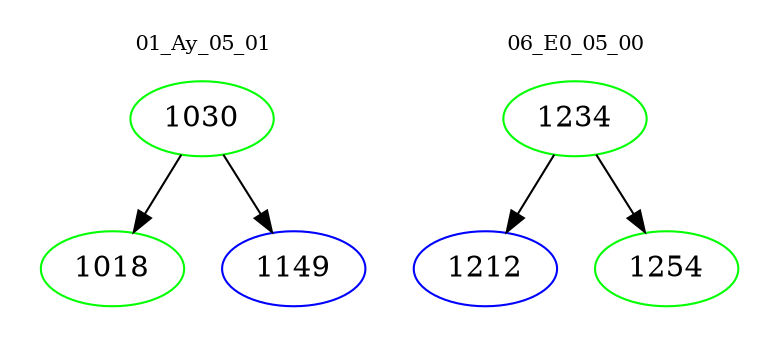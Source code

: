 digraph{
subgraph cluster_0 {
color = white
label = "01_Ay_05_01";
fontsize=10;
T0_1030 [label="1030", color="green"]
T0_1030 -> T0_1018 [color="black"]
T0_1018 [label="1018", color="green"]
T0_1030 -> T0_1149 [color="black"]
T0_1149 [label="1149", color="blue"]
}
subgraph cluster_1 {
color = white
label = "06_E0_05_00";
fontsize=10;
T1_1234 [label="1234", color="green"]
T1_1234 -> T1_1212 [color="black"]
T1_1212 [label="1212", color="blue"]
T1_1234 -> T1_1254 [color="black"]
T1_1254 [label="1254", color="green"]
}
}
